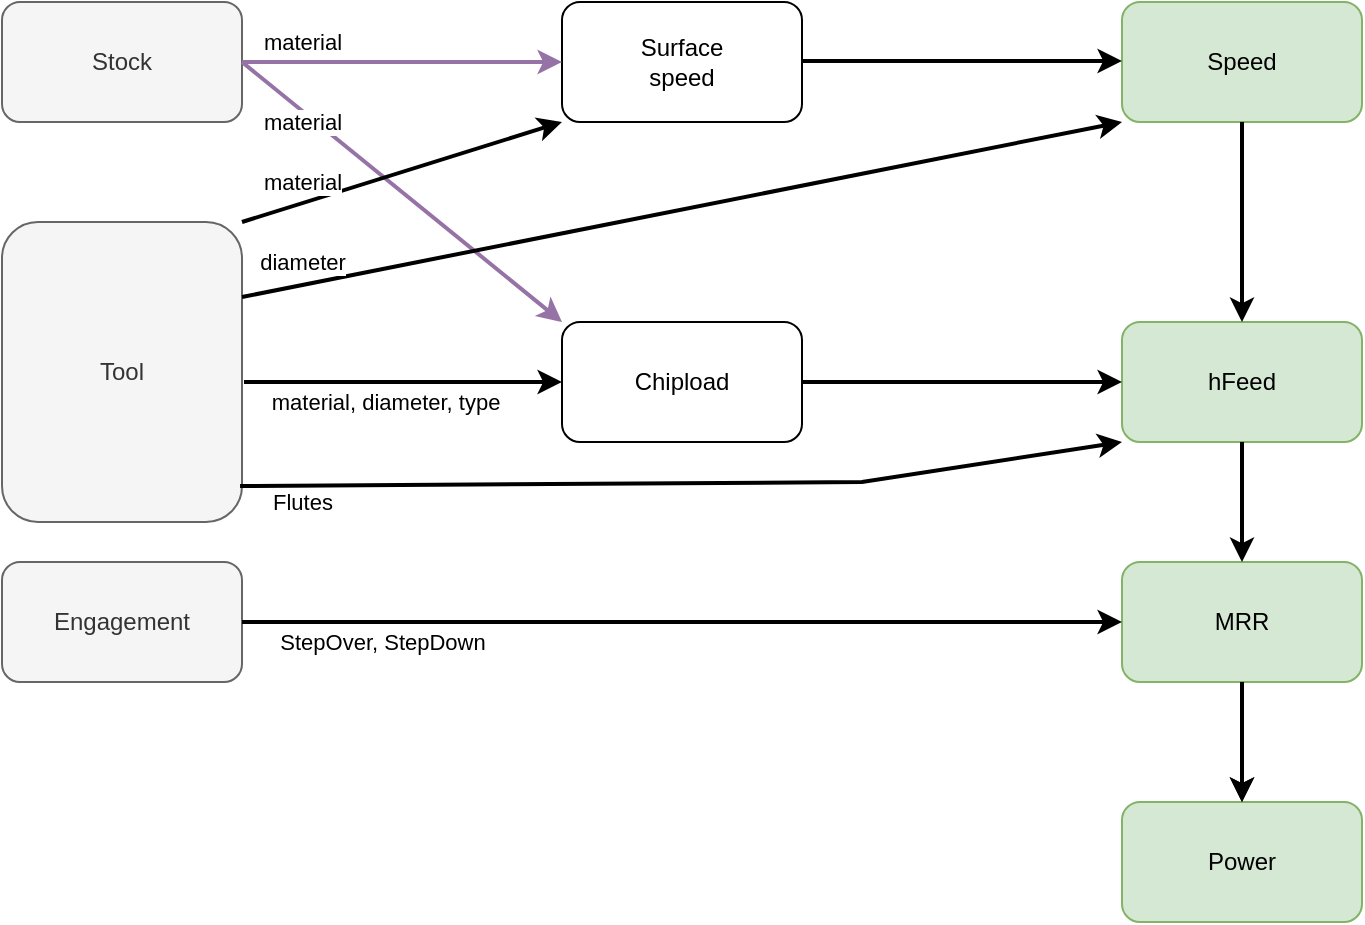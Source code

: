 <mxfile version="16.6.7" type="github">
  <diagram id="Y3Ub-ZhA2BGGuwcPTwrd" name="Page-1">
    <mxGraphModel dx="1182" dy="739" grid="1" gridSize="10" guides="1" tooltips="1" connect="1" arrows="1" fold="1" page="1" pageScale="1" pageWidth="850" pageHeight="1100" math="0" shadow="0">
      <root>
        <mxCell id="0" />
        <mxCell id="1" parent="0" />
        <mxCell id="wSs9KvBMF2s4D5KCSqFX-1" value="Stock" style="rounded=1;whiteSpace=wrap;html=1;fillColor=#f5f5f5;fontColor=#333333;strokeColor=#666666;" parent="1" vertex="1">
          <mxGeometry x="80" y="80" width="120" height="60" as="geometry" />
        </mxCell>
        <mxCell id="wSs9KvBMF2s4D5KCSqFX-2" value="&lt;div&gt;Surface&lt;/div&gt;&lt;div&gt;speed&lt;br&gt;&lt;/div&gt;" style="rounded=1;whiteSpace=wrap;html=1;" parent="1" vertex="1">
          <mxGeometry x="360" y="80" width="120" height="60" as="geometry" />
        </mxCell>
        <mxCell id="wSs9KvBMF2s4D5KCSqFX-3" value="Speed" style="rounded=1;whiteSpace=wrap;html=1;fillColor=#d5e8d4;strokeColor=#82b366;" parent="1" vertex="1">
          <mxGeometry x="640" y="80" width="120" height="60" as="geometry" />
        </mxCell>
        <mxCell id="wSs9KvBMF2s4D5KCSqFX-4" value="Tool" style="rounded=1;whiteSpace=wrap;html=1;fillColor=#f5f5f5;fontColor=#333333;strokeColor=#666666;" parent="1" vertex="1">
          <mxGeometry x="80" y="190" width="120" height="150" as="geometry" />
        </mxCell>
        <mxCell id="wSs9KvBMF2s4D5KCSqFX-5" value="Chipload" style="rounded=1;whiteSpace=wrap;html=1;" parent="1" vertex="1">
          <mxGeometry x="360" y="240" width="120" height="60" as="geometry" />
        </mxCell>
        <mxCell id="wSs9KvBMF2s4D5KCSqFX-6" value="hFeed" style="rounded=1;whiteSpace=wrap;html=1;fillColor=#d5e8d4;strokeColor=#82b366;" parent="1" vertex="1">
          <mxGeometry x="640" y="240" width="120" height="60" as="geometry" />
        </mxCell>
        <mxCell id="wSs9KvBMF2s4D5KCSqFX-7" value="Engagement" style="rounded=1;whiteSpace=wrap;html=1;fillColor=#f5f5f5;fontColor=#333333;strokeColor=#666666;" parent="1" vertex="1">
          <mxGeometry x="80" y="360" width="120" height="60" as="geometry" />
        </mxCell>
        <mxCell id="wSs9KvBMF2s4D5KCSqFX-8" value="Power" style="rounded=1;whiteSpace=wrap;html=1;fillColor=#d5e8d4;strokeColor=#82b366;" parent="1" vertex="1">
          <mxGeometry x="640" y="480" width="120" height="60" as="geometry" />
        </mxCell>
        <mxCell id="wSs9KvBMF2s4D5KCSqFX-20" value="" style="edgeStyle=orthogonalEdgeStyle;rounded=0;orthogonalLoop=1;jettySize=auto;html=1;strokeWidth=2;" parent="1" source="wSs9KvBMF2s4D5KCSqFX-9" target="wSs9KvBMF2s4D5KCSqFX-8" edge="1">
          <mxGeometry relative="1" as="geometry" />
        </mxCell>
        <mxCell id="wSs9KvBMF2s4D5KCSqFX-9" value="MRR" style="rounded=1;whiteSpace=wrap;html=1;fillColor=#d5e8d4;strokeColor=#82b366;" parent="1" vertex="1">
          <mxGeometry x="640" y="360" width="120" height="60" as="geometry" />
        </mxCell>
        <mxCell id="wSs9KvBMF2s4D5KCSqFX-10" value="StepOver, StepDown" style="endArrow=classic;html=1;rounded=0;exitX=1;exitY=0.5;exitDx=0;exitDy=0;entryX=0;entryY=0.5;entryDx=0;entryDy=0;strokeWidth=2;" parent="1" source="wSs9KvBMF2s4D5KCSqFX-7" target="wSs9KvBMF2s4D5KCSqFX-9" edge="1">
          <mxGeometry x="-0.682" y="-10" width="50" height="50" relative="1" as="geometry">
            <mxPoint x="400" y="410" as="sourcePoint" />
            <mxPoint x="450" y="360" as="targetPoint" />
            <mxPoint as="offset" />
          </mxGeometry>
        </mxCell>
        <mxCell id="wSs9KvBMF2s4D5KCSqFX-11" value="material" style="endArrow=classic;html=1;rounded=0;entryX=0;entryY=0.5;entryDx=0;entryDy=0;fillColor=#e1d5e7;strokeColor=#9673a6;strokeWidth=2;" parent="1" target="wSs9KvBMF2s4D5KCSqFX-2" edge="1">
          <mxGeometry x="-0.625" y="10" width="50" height="50" relative="1" as="geometry">
            <mxPoint x="200" y="110" as="sourcePoint" />
            <mxPoint x="250" y="60" as="targetPoint" />
            <mxPoint as="offset" />
          </mxGeometry>
        </mxCell>
        <mxCell id="wSs9KvBMF2s4D5KCSqFX-12" value="&amp;nbsp;material, diameter, type" style="endArrow=classic;html=1;rounded=0;exitX=1;exitY=0.5;exitDx=0;exitDy=0;strokeWidth=2;" parent="1" edge="1">
          <mxGeometry x="-0.132" y="-10" width="50" height="50" relative="1" as="geometry">
            <mxPoint x="201" y="270" as="sourcePoint" />
            <mxPoint x="360" y="270" as="targetPoint" />
            <mxPoint as="offset" />
          </mxGeometry>
        </mxCell>
        <mxCell id="wSs9KvBMF2s4D5KCSqFX-13" value="material" style="endArrow=classic;html=1;rounded=0;entryX=0;entryY=0;entryDx=0;entryDy=0;exitX=1;exitY=0.5;exitDx=0;exitDy=0;fillColor=#e1d5e7;strokeColor=#9673a6;strokeWidth=2;" parent="1" source="wSs9KvBMF2s4D5KCSqFX-1" target="wSs9KvBMF2s4D5KCSqFX-5" edge="1">
          <mxGeometry x="-0.591" y="-4" width="50" height="50" relative="1" as="geometry">
            <mxPoint x="220" y="130" as="sourcePoint" />
            <mxPoint x="380" y="130" as="targetPoint" />
            <mxPoint as="offset" />
          </mxGeometry>
        </mxCell>
        <mxCell id="wSs9KvBMF2s4D5KCSqFX-14" value="material" style="endArrow=classic;html=1;rounded=0;entryX=0;entryY=1;entryDx=0;entryDy=0;exitX=1;exitY=0;exitDx=0;exitDy=0;strokeWidth=2;" parent="1" source="wSs9KvBMF2s4D5KCSqFX-4" target="wSs9KvBMF2s4D5KCSqFX-2" edge="1">
          <mxGeometry x="-0.587" y="10" width="50" height="50" relative="1" as="geometry">
            <mxPoint x="230" y="140" as="sourcePoint" />
            <mxPoint x="390" y="140" as="targetPoint" />
            <mxPoint as="offset" />
          </mxGeometry>
        </mxCell>
        <mxCell id="wSs9KvBMF2s4D5KCSqFX-15" value="" style="endArrow=classic;html=1;rounded=0;entryX=0;entryY=0.5;entryDx=0;entryDy=0;strokeWidth=2;" parent="1" edge="1">
          <mxGeometry width="50" height="50" relative="1" as="geometry">
            <mxPoint x="480" y="109.5" as="sourcePoint" />
            <mxPoint x="640" y="109.5" as="targetPoint" />
          </mxGeometry>
        </mxCell>
        <mxCell id="wSs9KvBMF2s4D5KCSqFX-16" value="" style="endArrow=classic;html=1;rounded=0;exitX=1;exitY=0.5;exitDx=0;exitDy=0;entryX=0;entryY=0.5;entryDx=0;entryDy=0;strokeWidth=2;" parent="1" source="wSs9KvBMF2s4D5KCSqFX-5" target="wSs9KvBMF2s4D5KCSqFX-6" edge="1">
          <mxGeometry width="50" height="50" relative="1" as="geometry">
            <mxPoint x="540" y="270" as="sourcePoint" />
            <mxPoint x="630" y="270" as="targetPoint" />
          </mxGeometry>
        </mxCell>
        <mxCell id="wSs9KvBMF2s4D5KCSqFX-17" value="" style="endArrow=classic;html=1;rounded=0;entryX=0.5;entryY=0;entryDx=0;entryDy=0;exitX=0.5;exitY=1;exitDx=0;exitDy=0;strokeWidth=2;" parent="1" source="wSs9KvBMF2s4D5KCSqFX-3" target="wSs9KvBMF2s4D5KCSqFX-6" edge="1">
          <mxGeometry width="50" height="50" relative="1" as="geometry">
            <mxPoint x="260" y="170" as="sourcePoint" />
            <mxPoint x="420" y="170" as="targetPoint" />
          </mxGeometry>
        </mxCell>
        <mxCell id="wSs9KvBMF2s4D5KCSqFX-18" value="" style="endArrow=classic;html=1;rounded=0;entryX=0.5;entryY=0;entryDx=0;entryDy=0;exitX=0.5;exitY=1;exitDx=0;exitDy=0;strokeWidth=2;" parent="1" source="wSs9KvBMF2s4D5KCSqFX-6" target="wSs9KvBMF2s4D5KCSqFX-9" edge="1">
          <mxGeometry width="50" height="50" relative="1" as="geometry">
            <mxPoint x="710" y="150" as="sourcePoint" />
            <mxPoint x="710" y="250" as="targetPoint" />
          </mxGeometry>
        </mxCell>
        <mxCell id="wSs9KvBMF2s4D5KCSqFX-19" value="" style="endArrow=classic;html=1;rounded=0;entryX=0.5;entryY=0;entryDx=0;entryDy=0;strokeWidth=2;" parent="1" target="wSs9KvBMF2s4D5KCSqFX-8" edge="1">
          <mxGeometry width="50" height="50" relative="1" as="geometry">
            <mxPoint x="700" y="420" as="sourcePoint" />
            <mxPoint x="720" y="260" as="targetPoint" />
          </mxGeometry>
        </mxCell>
        <mxCell id="wSs9KvBMF2s4D5KCSqFX-21" value="Flutes" style="endArrow=classic;html=1;rounded=0;exitX=0.992;exitY=0.88;exitDx=0;exitDy=0;entryX=0;entryY=1;entryDx=0;entryDy=0;exitPerimeter=0;strokeWidth=2;" parent="1" source="wSs9KvBMF2s4D5KCSqFX-4" target="wSs9KvBMF2s4D5KCSqFX-6" edge="1">
          <mxGeometry x="-0.86" y="-8" width="50" height="50" relative="1" as="geometry">
            <mxPoint x="400" y="410" as="sourcePoint" />
            <mxPoint x="630" y="310" as="targetPoint" />
            <Array as="points">
              <mxPoint x="510" y="320" />
            </Array>
            <mxPoint as="offset" />
          </mxGeometry>
        </mxCell>
        <mxCell id="wSs9KvBMF2s4D5KCSqFX-24" value="diameter" style="endArrow=classic;html=1;rounded=0;entryX=0;entryY=1;entryDx=0;entryDy=0;exitX=1;exitY=0.25;exitDx=0;exitDy=0;strokeWidth=2;" parent="1" source="wSs9KvBMF2s4D5KCSqFX-4" target="wSs9KvBMF2s4D5KCSqFX-3" edge="1">
          <mxGeometry x="-0.854" y="11" width="50" height="50" relative="1" as="geometry">
            <mxPoint x="240" y="210" as="sourcePoint" />
            <mxPoint x="450" y="360" as="targetPoint" />
            <mxPoint as="offset" />
          </mxGeometry>
        </mxCell>
      </root>
    </mxGraphModel>
  </diagram>
</mxfile>
